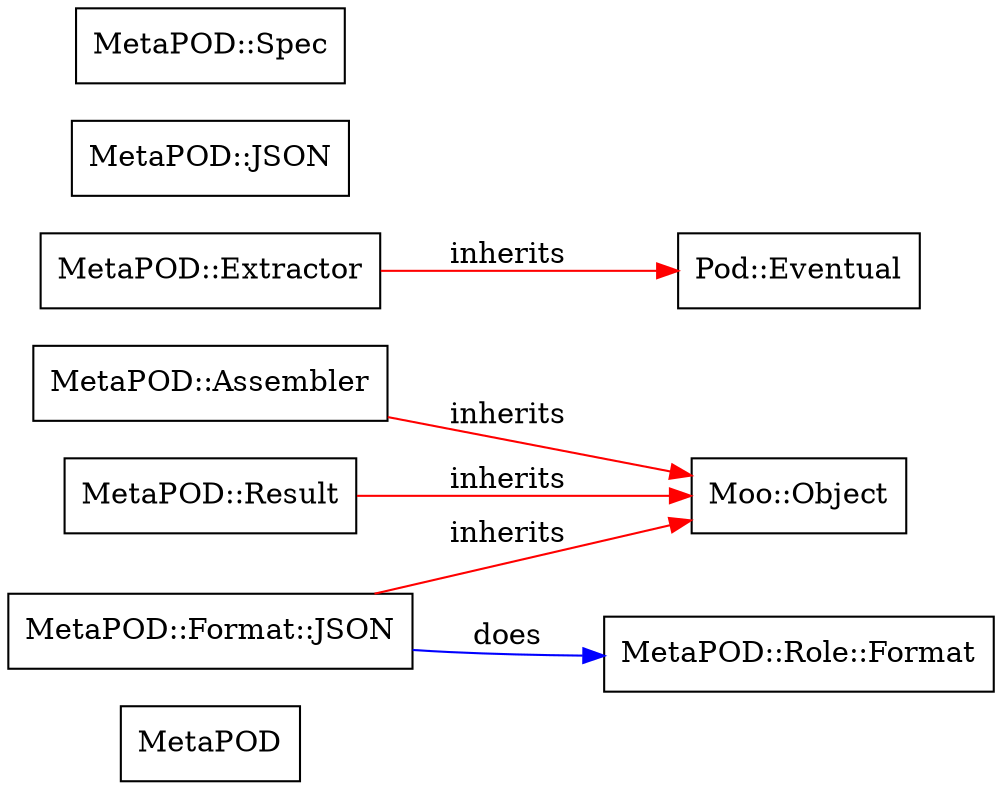 digraph test {
	rankdir=LR;
	ratio="fill";
	node [shape="box"];
	MetaPOD [label="MetaPOD"];
	node1 [label="MetaPOD::Assembler"];
	node2 [label="Moo::Object"];
	node3 [label="MetaPOD::Extractor"];
	node4 [label="Pod::Eventual"];
	node5 [label="MetaPOD::JSON"];
	node6 [label="MetaPOD::Result"];
	node7 [label="MetaPOD::Spec"];
	node8 [label="MetaPOD::Format::JSON"];
	node9 [label="MetaPOD::Role::Format"];
	node1 -> node2 [color="red", dir="forward", label="inherits"];
	node3 -> node4 [color="red", dir="forward", label="inherits"];
	node8 -> node9 [color="blue", dir="forward", label="does"];
	node8 -> node2 [color="red", dir="forward", label="inherits"];
	node6 -> node2 [color="red", dir="forward", label="inherits"];
}
